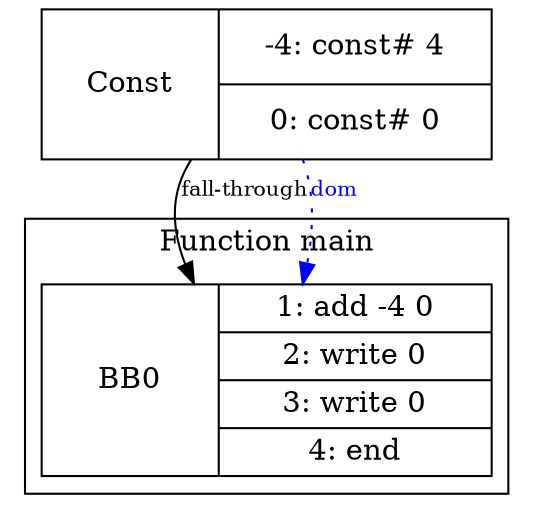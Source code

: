 digraph ir {
subgraph cluster_main {
	node [shape=record];
	label="Function main";
	rankdir=TB;
	ranksep=1.0;
	nodesep=0.5;

	BB0_main [width=3.0, height=1.0, label="BB0 | {1: add -4 0 | 2: write 0 | 3: write 0 | 4: end}"];
}
subgraph const_block {
	const_block [shape=record, width=3.0, height=1.0, label="Const | {-4: const# 4 | 0: const# 0}"];
	const_block -> BB0_main [label="fall-through", fontsize=10];
	const_block -> BB0_main [label="dom", color=blue, style=dotted, fontsize=10, fontcolor=blue];
}
}
